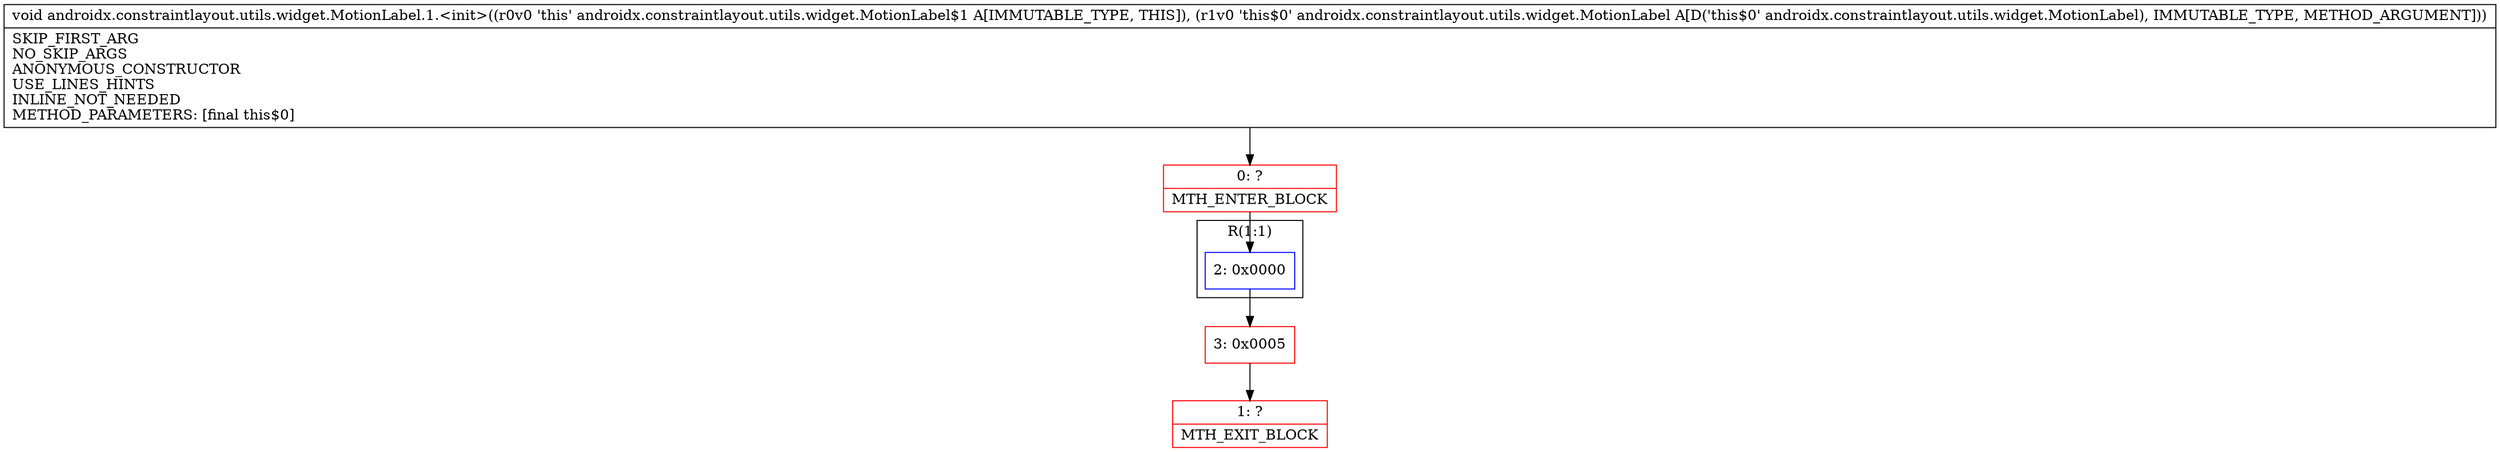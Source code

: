 digraph "CFG forandroidx.constraintlayout.utils.widget.MotionLabel.1.\<init\>(Landroidx\/constraintlayout\/utils\/widget\/MotionLabel;)V" {
subgraph cluster_Region_645517533 {
label = "R(1:1)";
node [shape=record,color=blue];
Node_2 [shape=record,label="{2\:\ 0x0000}"];
}
Node_0 [shape=record,color=red,label="{0\:\ ?|MTH_ENTER_BLOCK\l}"];
Node_3 [shape=record,color=red,label="{3\:\ 0x0005}"];
Node_1 [shape=record,color=red,label="{1\:\ ?|MTH_EXIT_BLOCK\l}"];
MethodNode[shape=record,label="{void androidx.constraintlayout.utils.widget.MotionLabel.1.\<init\>((r0v0 'this' androidx.constraintlayout.utils.widget.MotionLabel$1 A[IMMUTABLE_TYPE, THIS]), (r1v0 'this$0' androidx.constraintlayout.utils.widget.MotionLabel A[D('this$0' androidx.constraintlayout.utils.widget.MotionLabel), IMMUTABLE_TYPE, METHOD_ARGUMENT]))  | SKIP_FIRST_ARG\lNO_SKIP_ARGS\lANONYMOUS_CONSTRUCTOR\lUSE_LINES_HINTS\lINLINE_NOT_NEEDED\lMETHOD_PARAMETERS: [final this$0]\l}"];
MethodNode -> Node_0;Node_2 -> Node_3;
Node_0 -> Node_2;
Node_3 -> Node_1;
}

